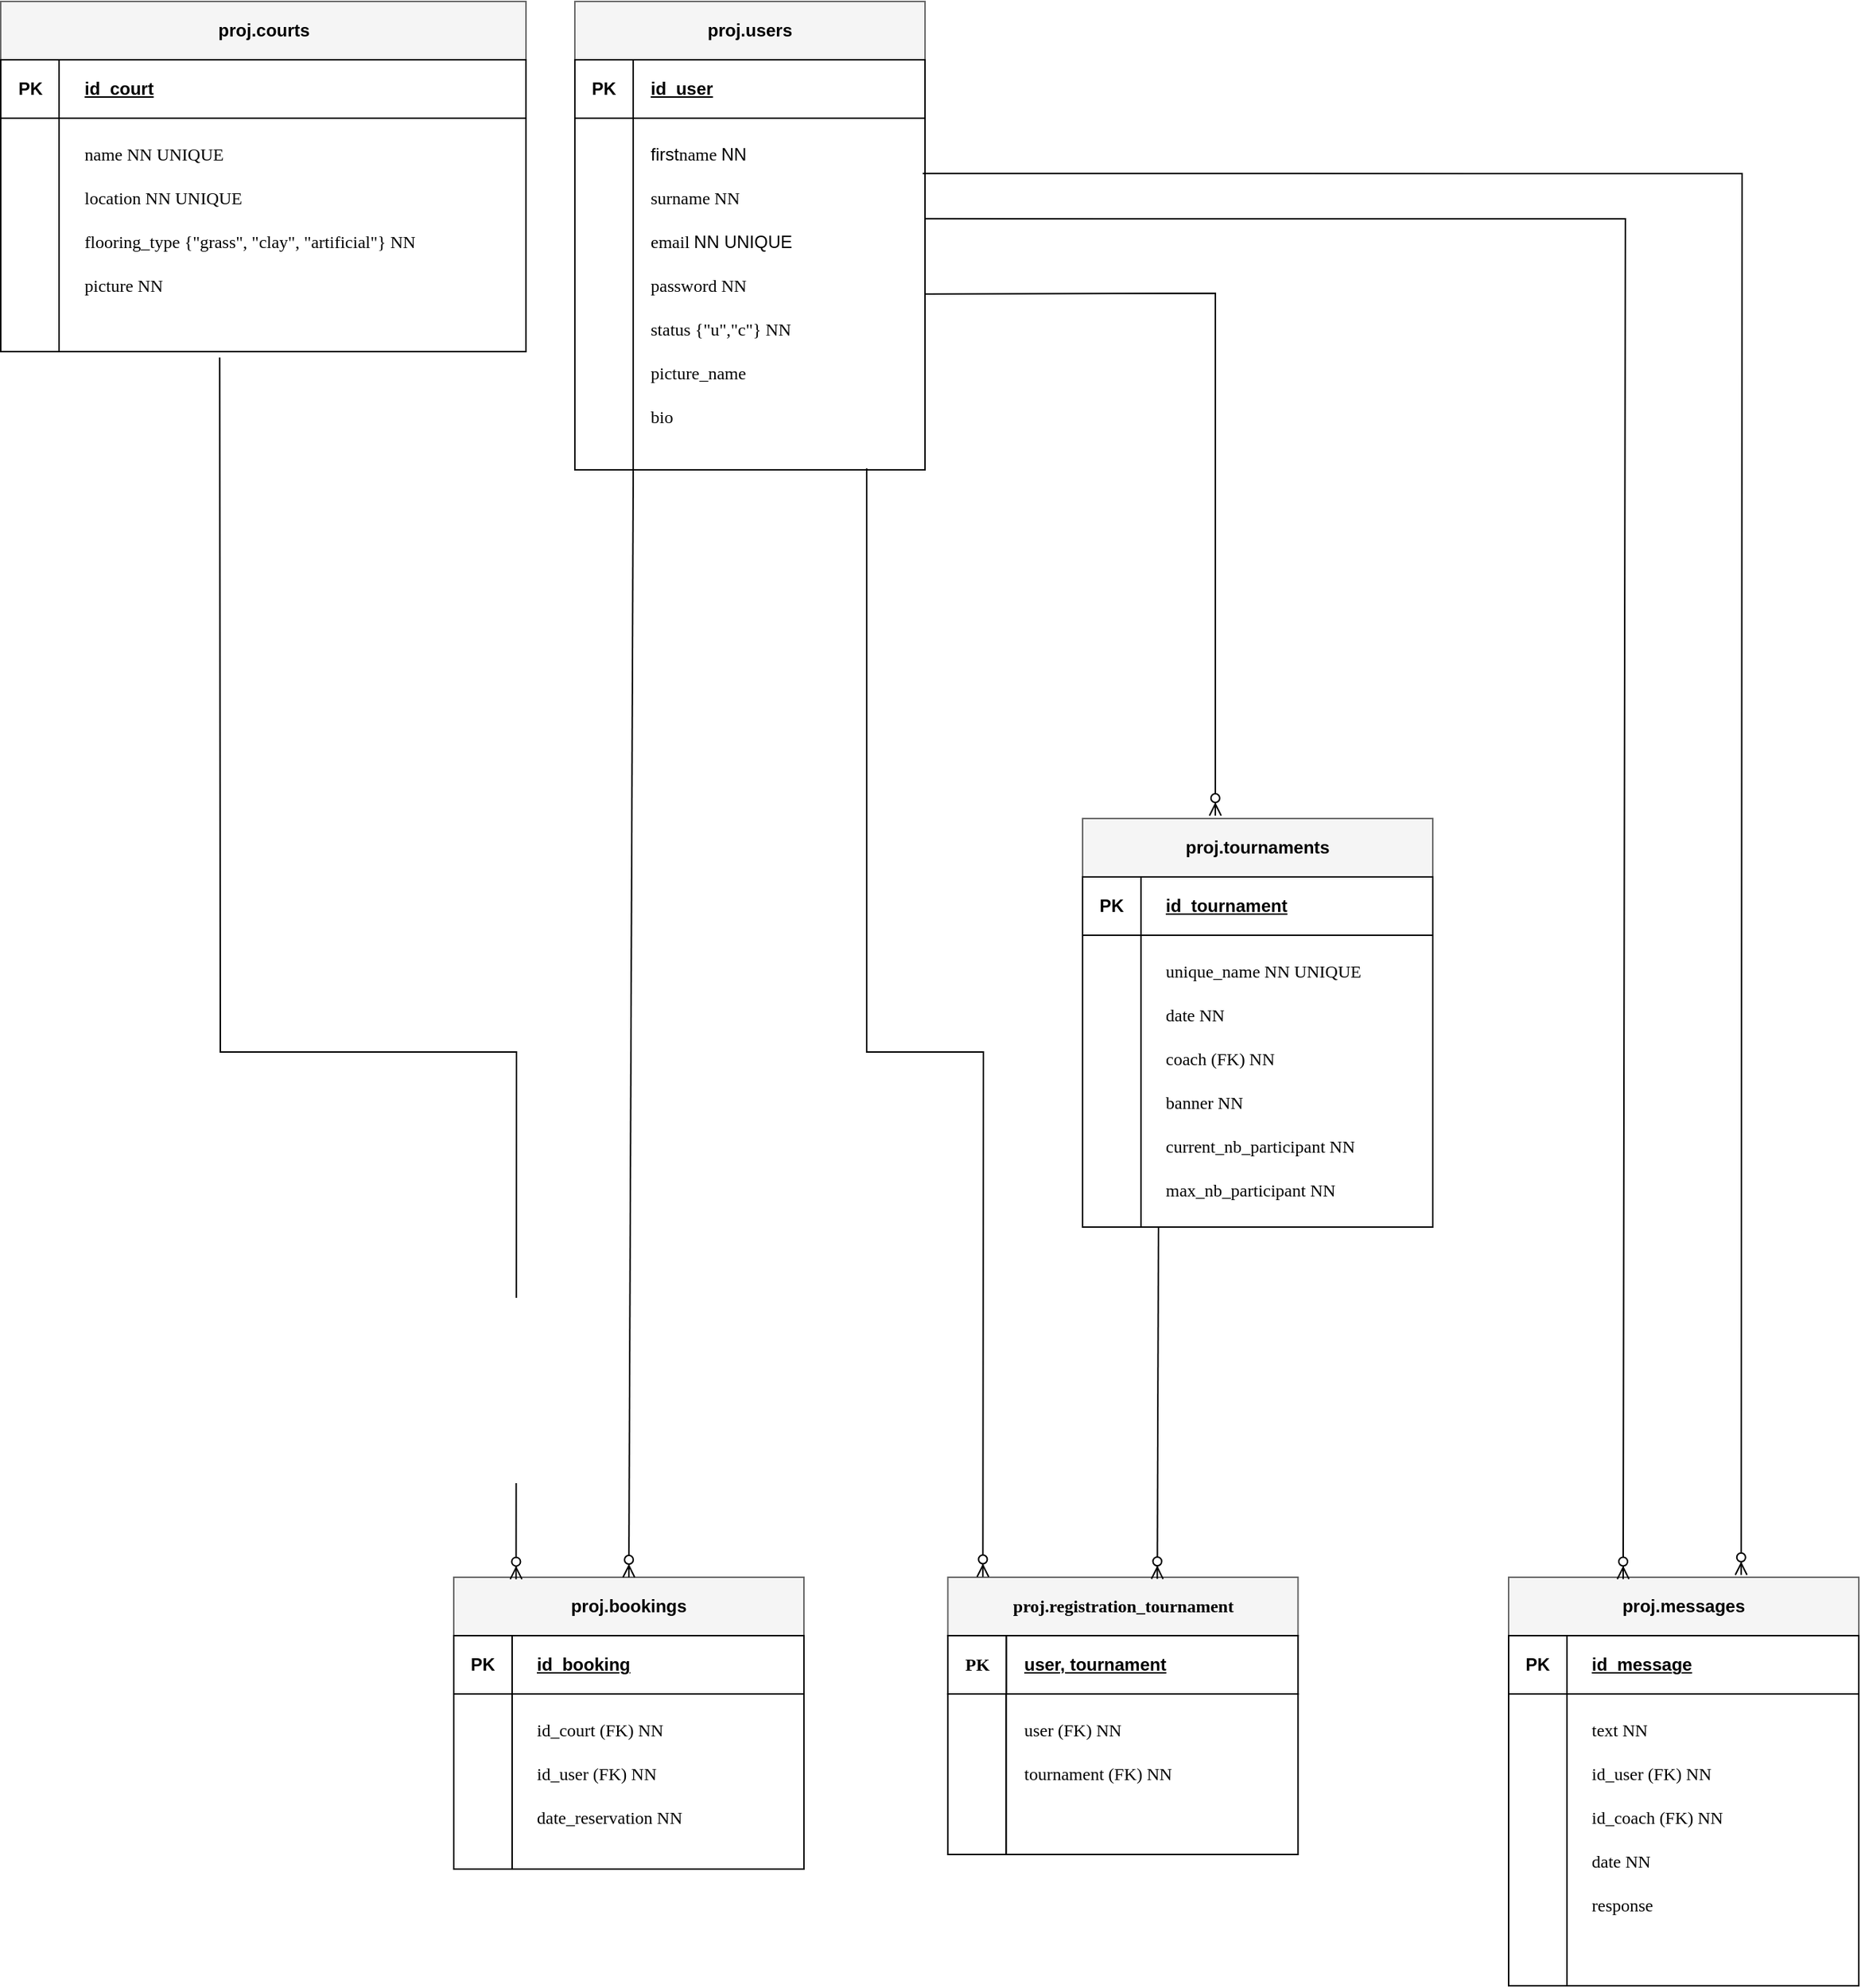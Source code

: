 <mxfile version="24.1.0" type="device">
  <diagram id="C5RBs43oDa-KdzZeNtuy" name="Page-1">
    <mxGraphModel dx="2876" dy="2286" grid="1" gridSize="10" guides="1" tooltips="1" connect="1" arrows="1" fold="1" page="1" pageScale="1" pageWidth="827" pageHeight="1169" math="0" shadow="0">
      <root>
        <mxCell id="WIyWlLk6GJQsqaUBKTNV-0" />
        <mxCell id="WIyWlLk6GJQsqaUBKTNV-1" parent="WIyWlLk6GJQsqaUBKTNV-0" />
        <mxCell id="-gnc18n2pd0LGO67LdCI-12" value="" style="group;fontFamily=Verdana;" parent="WIyWlLk6GJQsqaUBKTNV-1" vertex="1" connectable="0">
          <mxGeometry x="428" y="-560" width="240" height="280" as="geometry" />
        </mxCell>
        <mxCell id="-gnc18n2pd0LGO67LdCI-6" value="" style="rounded=0;whiteSpace=wrap;html=1;fillColor=#f5f5f5;fontColor=#333333;strokeColor=#666666;" parent="-gnc18n2pd0LGO67LdCI-12" vertex="1">
          <mxGeometry width="240" height="40" as="geometry" />
        </mxCell>
        <mxCell id="-gnc18n2pd0LGO67LdCI-7" value="" style="rounded=0;whiteSpace=wrap;html=1;" parent="-gnc18n2pd0LGO67LdCI-12" vertex="1">
          <mxGeometry x="40" y="40" width="200" height="40" as="geometry" />
        </mxCell>
        <mxCell id="-gnc18n2pd0LGO67LdCI-8" value="" style="rounded=0;whiteSpace=wrap;html=1;" parent="-gnc18n2pd0LGO67LdCI-12" vertex="1">
          <mxGeometry y="40" width="40" height="40" as="geometry" />
        </mxCell>
        <mxCell id="-gnc18n2pd0LGO67LdCI-9" value="" style="rounded=0;whiteSpace=wrap;html=1;" parent="-gnc18n2pd0LGO67LdCI-12" vertex="1">
          <mxGeometry y="80" width="40" height="200" as="geometry" />
        </mxCell>
        <mxCell id="-gnc18n2pd0LGO67LdCI-10" value="" style="rounded=0;whiteSpace=wrap;html=1;" parent="-gnc18n2pd0LGO67LdCI-12" vertex="1">
          <mxGeometry x="40" y="80" width="200" height="200" as="geometry" />
        </mxCell>
        <mxCell id="-gnc18n2pd0LGO67LdCI-11" value="&lt;b&gt;PK&lt;/b&gt;" style="text;strokeColor=none;align=center;fillColor=none;html=1;verticalAlign=middle;whiteSpace=wrap;rounded=0;" parent="-gnc18n2pd0LGO67LdCI-12" vertex="1">
          <mxGeometry y="40" width="40" height="40" as="geometry" />
        </mxCell>
        <mxCell id="-gnc18n2pd0LGO67LdCI-15" value="&lt;b&gt;id_tournament&lt;/b&gt;" style="text;strokeColor=none;align=left;fillColor=none;html=1;verticalAlign=middle;whiteSpace=wrap;rounded=0;fontStyle=4" parent="-gnc18n2pd0LGO67LdCI-12" vertex="1">
          <mxGeometry x="55.0" y="45" width="110.0" height="30" as="geometry" />
        </mxCell>
        <mxCell id="-gnc18n2pd0LGO67LdCI-16" value="unique_name NN UNIQUE" style="text;strokeColor=none;align=left;fillColor=none;html=1;verticalAlign=middle;whiteSpace=wrap;rounded=0;fontFamily=Verdana;" parent="-gnc18n2pd0LGO67LdCI-12" vertex="1">
          <mxGeometry x="55" y="90" width="175" height="30" as="geometry" />
        </mxCell>
        <mxCell id="-gnc18n2pd0LGO67LdCI-17" value="&lt;div align=&quot;left&quot;&gt;date NN&lt;/div&gt;" style="text;strokeColor=none;align=left;fillColor=none;html=1;verticalAlign=middle;whiteSpace=wrap;rounded=0;fontFamily=Verdana;" parent="-gnc18n2pd0LGO67LdCI-12" vertex="1">
          <mxGeometry x="55.0" y="120" width="110.0" height="30" as="geometry" />
        </mxCell>
        <mxCell id="-gnc18n2pd0LGO67LdCI-18" value="coach (FK) NN" style="text;strokeColor=none;align=left;fillColor=none;html=1;verticalAlign=middle;whiteSpace=wrap;rounded=0;fontFamily=Verdana;" parent="-gnc18n2pd0LGO67LdCI-12" vertex="1">
          <mxGeometry x="55.0" y="150" width="110.0" height="30" as="geometry" />
        </mxCell>
        <mxCell id="-gnc18n2pd0LGO67LdCI-14" value="&lt;b&gt;proj.tournaments&lt;/b&gt;" style="text;strokeColor=none;align=center;fillColor=none;html=1;verticalAlign=middle;whiteSpace=wrap;rounded=0;" parent="-gnc18n2pd0LGO67LdCI-12" vertex="1">
          <mxGeometry width="240" height="40" as="geometry" />
        </mxCell>
        <mxCell id="-gnc18n2pd0LGO67LdCI-22" value="banner NN" style="text;strokeColor=none;align=left;fillColor=none;html=1;verticalAlign=middle;whiteSpace=wrap;rounded=0;fontFamily=Verdana;" parent="-gnc18n2pd0LGO67LdCI-12" vertex="1">
          <mxGeometry x="55.0" y="180" width="110.0" height="30" as="geometry" />
        </mxCell>
        <mxCell id="-gnc18n2pd0LGO67LdCI-23" value="current_nb_participant NN" style="text;strokeColor=none;align=left;fillColor=none;html=1;verticalAlign=middle;whiteSpace=wrap;rounded=0;fontFamily=Verdana;" parent="-gnc18n2pd0LGO67LdCI-12" vertex="1">
          <mxGeometry x="55" y="210" width="175" height="30" as="geometry" />
        </mxCell>
        <mxCell id="-gnc18n2pd0LGO67LdCI-24" value="max_nb_participant NN" style="text;strokeColor=none;align=left;fillColor=none;html=1;verticalAlign=middle;whiteSpace=wrap;rounded=0;fontFamily=Verdana;" parent="-gnc18n2pd0LGO67LdCI-12" vertex="1">
          <mxGeometry x="55" y="240" width="175" height="30" as="geometry" />
        </mxCell>
        <mxCell id="-gnc18n2pd0LGO67LdCI-51" value="" style="group" parent="WIyWlLk6GJQsqaUBKTNV-1" vertex="1" connectable="0">
          <mxGeometry x="120" y="-1039" width="200" height="280" as="geometry" />
        </mxCell>
        <mxCell id="-gnc18n2pd0LGO67LdCI-59" value="" style="group" parent="-gnc18n2pd0LGO67LdCI-51" vertex="1" connectable="0">
          <mxGeometry width="200" height="280" as="geometry" />
        </mxCell>
        <mxCell id="-gnc18n2pd0LGO67LdCI-60" value="" style="group" parent="-gnc18n2pd0LGO67LdCI-59" vertex="1" connectable="0">
          <mxGeometry width="200" height="280" as="geometry" />
        </mxCell>
        <mxCell id="-gnc18n2pd0LGO67LdCI-29" value="" style="rounded=0;whiteSpace=wrap;html=1;" parent="-gnc18n2pd0LGO67LdCI-60" vertex="1">
          <mxGeometry x="-40" y="-1" width="40" height="241" as="geometry" />
        </mxCell>
        <mxCell id="-gnc18n2pd0LGO67LdCI-30" value="" style="rounded=0;whiteSpace=wrap;html=1;" parent="-gnc18n2pd0LGO67LdCI-60" vertex="1">
          <mxGeometry y="-1" width="200" height="241" as="geometry" />
        </mxCell>
        <mxCell id="-gnc18n2pd0LGO67LdCI-33" value="first&lt;font face=&quot;Verdana&quot;&gt;name &lt;/font&gt;NN" style="text;strokeColor=none;align=left;fillColor=none;html=1;verticalAlign=middle;whiteSpace=wrap;rounded=0;" parent="-gnc18n2pd0LGO67LdCI-60" vertex="1">
          <mxGeometry x="10" y="9" width="130" height="30" as="geometry" />
        </mxCell>
        <mxCell id="-gnc18n2pd0LGO67LdCI-34" value="&lt;div align=&quot;left&quot;&gt;&lt;font face=&quot;Verdana&quot;&gt;surname NN&lt;/font&gt;&lt;/div&gt;" style="text;strokeColor=none;align=left;fillColor=none;html=1;verticalAlign=middle;whiteSpace=wrap;rounded=0;" parent="-gnc18n2pd0LGO67LdCI-60" vertex="1">
          <mxGeometry x="10" y="39" width="100" height="30" as="geometry" />
        </mxCell>
        <mxCell id="-gnc18n2pd0LGO67LdCI-35" value="status {&quot;u&quot;,&quot;c&quot;} NN" style="text;strokeColor=none;align=left;fillColor=none;html=1;verticalAlign=middle;whiteSpace=wrap;rounded=0;fontFamily=Verdana;" parent="-gnc18n2pd0LGO67LdCI-60" vertex="1">
          <mxGeometry x="10" y="129" width="140" height="30" as="geometry" />
        </mxCell>
        <mxCell id="-gnc18n2pd0LGO67LdCI-37" value="picture_name " style="text;strokeColor=none;align=left;fillColor=none;html=1;verticalAlign=middle;whiteSpace=wrap;rounded=0;fontFamily=Verdana;" parent="-gnc18n2pd0LGO67LdCI-60" vertex="1">
          <mxGeometry x="10" y="159" width="110" height="30" as="geometry" />
        </mxCell>
        <mxCell id="-gnc18n2pd0LGO67LdCI-38" value="bio " style="text;strokeColor=none;align=left;fillColor=none;html=1;verticalAlign=middle;whiteSpace=wrap;rounded=0;fontFamily=Verdana;" parent="-gnc18n2pd0LGO67LdCI-60" vertex="1">
          <mxGeometry x="10" y="189" width="140" height="30" as="geometry" />
        </mxCell>
        <mxCell id="-gnc18n2pd0LGO67LdCI-48" value="&lt;font face=&quot;Verdana&quot;&gt;email &lt;/font&gt;NN UNIQUE" style="text;strokeColor=none;align=left;fillColor=none;html=1;verticalAlign=middle;whiteSpace=wrap;rounded=0;" parent="-gnc18n2pd0LGO67LdCI-60" vertex="1">
          <mxGeometry x="10" y="69" width="130" height="30" as="geometry" />
        </mxCell>
        <mxCell id="-gnc18n2pd0LGO67LdCI-49" value="&lt;div align=&quot;left&quot;&gt;&lt;font face=&quot;Verdana&quot;&gt;password NN&lt;/font&gt;&lt;/div&gt;" style="text;strokeColor=none;align=left;fillColor=none;html=1;verticalAlign=middle;whiteSpace=wrap;rounded=0;" parent="-gnc18n2pd0LGO67LdCI-60" vertex="1">
          <mxGeometry x="10" y="99" width="100" height="30" as="geometry" />
        </mxCell>
        <mxCell id="-gnc18n2pd0LGO67LdCI-61" value="" style="group" parent="WIyWlLk6GJQsqaUBKTNV-1" vertex="1" connectable="0">
          <mxGeometry x="80" y="-1120" width="240" height="80" as="geometry" />
        </mxCell>
        <mxCell id="-gnc18n2pd0LGO67LdCI-26" value="" style="rounded=0;whiteSpace=wrap;html=1;fillColor=#f5f5f5;fontColor=#333333;strokeColor=#666666;" parent="-gnc18n2pd0LGO67LdCI-61" vertex="1">
          <mxGeometry width="240" height="40" as="geometry" />
        </mxCell>
        <mxCell id="-gnc18n2pd0LGO67LdCI-36" value="&lt;b&gt;proj.users&lt;/b&gt;" style="text;strokeColor=none;align=center;fillColor=none;html=1;verticalAlign=middle;whiteSpace=wrap;rounded=0;" parent="-gnc18n2pd0LGO67LdCI-61" vertex="1">
          <mxGeometry width="240" height="40" as="geometry" />
        </mxCell>
        <mxCell id="-gnc18n2pd0LGO67LdCI-27" value="" style="rounded=0;whiteSpace=wrap;html=1;" parent="-gnc18n2pd0LGO67LdCI-61" vertex="1">
          <mxGeometry x="40" y="40" width="200" height="40" as="geometry" />
        </mxCell>
        <mxCell id="-gnc18n2pd0LGO67LdCI-32" value="&lt;b&gt;id_user&lt;/b&gt;" style="text;strokeColor=none;align=left;fillColor=none;html=1;verticalAlign=middle;whiteSpace=wrap;rounded=0;fontStyle=4" parent="-gnc18n2pd0LGO67LdCI-61" vertex="1">
          <mxGeometry x="50" y="45" width="100" height="30" as="geometry" />
        </mxCell>
        <mxCell id="-gnc18n2pd0LGO67LdCI-28" value="" style="rounded=0;whiteSpace=wrap;html=1;" parent="-gnc18n2pd0LGO67LdCI-61" vertex="1">
          <mxGeometry y="40" width="40" height="40" as="geometry" />
        </mxCell>
        <mxCell id="-gnc18n2pd0LGO67LdCI-31" value="&lt;b&gt;PK&lt;/b&gt;" style="text;strokeColor=none;align=center;fillColor=none;html=1;verticalAlign=middle;whiteSpace=wrap;rounded=0;" parent="-gnc18n2pd0LGO67LdCI-61" vertex="1">
          <mxGeometry y="40" width="40" height="40" as="geometry" />
        </mxCell>
        <mxCell id="3PNE6WmQYY1Y-yN5yuSF-0" value="" style="group;fontFamily=Verdana;" vertex="1" connectable="0" parent="WIyWlLk6GJQsqaUBKTNV-1">
          <mxGeometry x="720" y="-40" width="240" height="280" as="geometry" />
        </mxCell>
        <mxCell id="3PNE6WmQYY1Y-yN5yuSF-1" value="" style="rounded=0;whiteSpace=wrap;html=1;fillColor=#f5f5f5;fontColor=#333333;strokeColor=#666666;" vertex="1" parent="3PNE6WmQYY1Y-yN5yuSF-0">
          <mxGeometry width="240" height="40" as="geometry" />
        </mxCell>
        <mxCell id="3PNE6WmQYY1Y-yN5yuSF-2" value="" style="rounded=0;whiteSpace=wrap;html=1;" vertex="1" parent="3PNE6WmQYY1Y-yN5yuSF-0">
          <mxGeometry x="40" y="40" width="200" height="40" as="geometry" />
        </mxCell>
        <mxCell id="3PNE6WmQYY1Y-yN5yuSF-3" value="" style="rounded=0;whiteSpace=wrap;html=1;" vertex="1" parent="3PNE6WmQYY1Y-yN5yuSF-0">
          <mxGeometry y="40" width="40" height="40" as="geometry" />
        </mxCell>
        <mxCell id="3PNE6WmQYY1Y-yN5yuSF-4" value="" style="rounded=0;whiteSpace=wrap;html=1;" vertex="1" parent="3PNE6WmQYY1Y-yN5yuSF-0">
          <mxGeometry y="80" width="40" height="200" as="geometry" />
        </mxCell>
        <mxCell id="3PNE6WmQYY1Y-yN5yuSF-5" value="" style="rounded=0;whiteSpace=wrap;html=1;" vertex="1" parent="3PNE6WmQYY1Y-yN5yuSF-0">
          <mxGeometry x="40" y="80" width="200" height="200" as="geometry" />
        </mxCell>
        <mxCell id="3PNE6WmQYY1Y-yN5yuSF-6" value="&lt;b&gt;PK&lt;/b&gt;" style="text;strokeColor=none;align=center;fillColor=none;html=1;verticalAlign=middle;whiteSpace=wrap;rounded=0;" vertex="1" parent="3PNE6WmQYY1Y-yN5yuSF-0">
          <mxGeometry y="40" width="40" height="40" as="geometry" />
        </mxCell>
        <mxCell id="3PNE6WmQYY1Y-yN5yuSF-7" value="&lt;b&gt;id_message&lt;/b&gt;" style="text;strokeColor=none;align=left;fillColor=none;html=1;verticalAlign=middle;whiteSpace=wrap;rounded=0;fontStyle=4" vertex="1" parent="3PNE6WmQYY1Y-yN5yuSF-0">
          <mxGeometry x="55.0" y="45" width="110.0" height="30" as="geometry" />
        </mxCell>
        <mxCell id="3PNE6WmQYY1Y-yN5yuSF-8" value="text NN" style="text;strokeColor=none;align=left;fillColor=none;html=1;verticalAlign=middle;whiteSpace=wrap;rounded=0;fontFamily=Verdana;" vertex="1" parent="3PNE6WmQYY1Y-yN5yuSF-0">
          <mxGeometry x="55" y="90" width="175" height="30" as="geometry" />
        </mxCell>
        <mxCell id="3PNE6WmQYY1Y-yN5yuSF-9" value="id_user (FK) NN" style="text;strokeColor=none;align=left;fillColor=none;html=1;verticalAlign=middle;whiteSpace=wrap;rounded=0;fontFamily=Verdana;" vertex="1" parent="3PNE6WmQYY1Y-yN5yuSF-0">
          <mxGeometry x="55.0" y="120" width="110.0" height="30" as="geometry" />
        </mxCell>
        <mxCell id="3PNE6WmQYY1Y-yN5yuSF-10" value="id_coach (FK) NN" style="text;strokeColor=none;align=left;fillColor=none;html=1;verticalAlign=middle;whiteSpace=wrap;rounded=0;fontFamily=Verdana;" vertex="1" parent="3PNE6WmQYY1Y-yN5yuSF-0">
          <mxGeometry x="55.0" y="150" width="110.0" height="30" as="geometry" />
        </mxCell>
        <mxCell id="3PNE6WmQYY1Y-yN5yuSF-11" value="&lt;b&gt;proj.messages&lt;/b&gt;" style="text;strokeColor=none;align=center;fillColor=none;html=1;verticalAlign=middle;whiteSpace=wrap;rounded=0;" vertex="1" parent="3PNE6WmQYY1Y-yN5yuSF-0">
          <mxGeometry width="240" height="40" as="geometry" />
        </mxCell>
        <mxCell id="3PNE6WmQYY1Y-yN5yuSF-12" value="date NN" style="text;strokeColor=none;align=left;fillColor=none;html=1;verticalAlign=middle;whiteSpace=wrap;rounded=0;fontFamily=Verdana;" vertex="1" parent="3PNE6WmQYY1Y-yN5yuSF-0">
          <mxGeometry x="55.0" y="180" width="110.0" height="30" as="geometry" />
        </mxCell>
        <mxCell id="3PNE6WmQYY1Y-yN5yuSF-13" value="response" style="text;strokeColor=none;align=left;fillColor=none;html=1;verticalAlign=middle;whiteSpace=wrap;rounded=0;fontFamily=Verdana;" vertex="1" parent="3PNE6WmQYY1Y-yN5yuSF-0">
          <mxGeometry x="55" y="210" width="175" height="30" as="geometry" />
        </mxCell>
        <mxCell id="-gnc18n2pd0LGO67LdCI-53" value="" style="rounded=0;whiteSpace=wrap;html=1;fillColor=#f5f5f5;fontColor=#333333;strokeColor=#666666;" parent="WIyWlLk6GJQsqaUBKTNV-1" vertex="1">
          <mxGeometry x="335.66" y="-40" width="240" height="40" as="geometry" />
        </mxCell>
        <mxCell id="-gnc18n2pd0LGO67LdCI-54" value="" style="rounded=0;whiteSpace=wrap;html=1;" parent="WIyWlLk6GJQsqaUBKTNV-1" vertex="1">
          <mxGeometry x="375.66" width="200" height="40" as="geometry" />
        </mxCell>
        <mxCell id="-gnc18n2pd0LGO67LdCI-55" value="" style="rounded=0;whiteSpace=wrap;html=1;" parent="WIyWlLk6GJQsqaUBKTNV-1" vertex="1">
          <mxGeometry x="335.66" width="40" height="40" as="geometry" />
        </mxCell>
        <mxCell id="-gnc18n2pd0LGO67LdCI-56" value="" style="rounded=0;whiteSpace=wrap;html=1;" parent="WIyWlLk6GJQsqaUBKTNV-1" vertex="1">
          <mxGeometry x="335.66" y="40" width="40" height="110" as="geometry" />
        </mxCell>
        <mxCell id="-gnc18n2pd0LGO67LdCI-57" value="" style="rounded=0;whiteSpace=wrap;html=1;" parent="WIyWlLk6GJQsqaUBKTNV-1" vertex="1">
          <mxGeometry x="375.66" y="40" width="200" height="110" as="geometry" />
        </mxCell>
        <mxCell id="-gnc18n2pd0LGO67LdCI-58" value="PK" style="text;strokeColor=none;align=center;fillColor=none;html=1;verticalAlign=middle;whiteSpace=wrap;rounded=0;fontFamily=Verdana;fontStyle=1" parent="WIyWlLk6GJQsqaUBKTNV-1" vertex="1">
          <mxGeometry x="335.66" width="40" height="40" as="geometry" />
        </mxCell>
        <mxCell id="-gnc18n2pd0LGO67LdCI-71" value="proj.registration_tournament" style="text;strokeColor=none;align=center;fillColor=none;html=1;verticalAlign=middle;whiteSpace=wrap;rounded=0;fontStyle=1;fontFamily=Verdana;" parent="WIyWlLk6GJQsqaUBKTNV-1" vertex="1">
          <mxGeometry x="335.66" y="-40" width="240" height="40" as="geometry" />
        </mxCell>
        <mxCell id="-gnc18n2pd0LGO67LdCI-72" value="&lt;b&gt;user, tournament&lt;br&gt;&lt;/b&gt;" style="text;strokeColor=none;align=left;fillColor=none;html=1;verticalAlign=middle;whiteSpace=wrap;rounded=0;fontStyle=4" parent="WIyWlLk6GJQsqaUBKTNV-1" vertex="1">
          <mxGeometry x="385.66" y="5" width="190" height="30" as="geometry" />
        </mxCell>
        <mxCell id="-gnc18n2pd0LGO67LdCI-76" value="user (FK) NN" style="text;strokeColor=none;align=left;fillColor=none;html=1;verticalAlign=middle;whiteSpace=wrap;rounded=0;fontFamily=Verdana;" parent="WIyWlLk6GJQsqaUBKTNV-1" vertex="1">
          <mxGeometry x="385.66" y="50" width="170" height="30" as="geometry" />
        </mxCell>
        <mxCell id="-gnc18n2pd0LGO67LdCI-77" value="tournament (FK) NN" style="text;strokeColor=none;align=left;fillColor=none;html=1;verticalAlign=middle;whiteSpace=wrap;rounded=0;fontFamily=Verdana;" parent="WIyWlLk6GJQsqaUBKTNV-1" vertex="1">
          <mxGeometry x="385.66" y="80" width="170" height="30" as="geometry" />
        </mxCell>
        <mxCell id="3PNE6WmQYY1Y-yN5yuSF-21" value="" style="rounded=0;whiteSpace=wrap;html=1;fillColor=#f5f5f5;fontColor=#333333;strokeColor=#666666;" vertex="1" parent="WIyWlLk6GJQsqaUBKTNV-1">
          <mxGeometry x="-3" y="-40" width="240" height="40" as="geometry" />
        </mxCell>
        <mxCell id="3PNE6WmQYY1Y-yN5yuSF-22" value="" style="rounded=0;whiteSpace=wrap;html=1;" vertex="1" parent="WIyWlLk6GJQsqaUBKTNV-1">
          <mxGeometry x="37" width="200" height="40" as="geometry" />
        </mxCell>
        <mxCell id="3PNE6WmQYY1Y-yN5yuSF-23" value="" style="rounded=0;whiteSpace=wrap;html=1;" vertex="1" parent="WIyWlLk6GJQsqaUBKTNV-1">
          <mxGeometry x="-3" width="40" height="40" as="geometry" />
        </mxCell>
        <mxCell id="3PNE6WmQYY1Y-yN5yuSF-24" value="" style="rounded=0;whiteSpace=wrap;html=1;" vertex="1" parent="WIyWlLk6GJQsqaUBKTNV-1">
          <mxGeometry x="-3" y="40" width="40" height="120" as="geometry" />
        </mxCell>
        <mxCell id="3PNE6WmQYY1Y-yN5yuSF-25" value="" style="rounded=0;whiteSpace=wrap;html=1;" vertex="1" parent="WIyWlLk6GJQsqaUBKTNV-1">
          <mxGeometry x="37" y="40" width="200" height="120" as="geometry" />
        </mxCell>
        <mxCell id="3PNE6WmQYY1Y-yN5yuSF-26" value="&lt;b&gt;PK&lt;/b&gt;" style="text;strokeColor=none;align=center;fillColor=none;html=1;verticalAlign=middle;whiteSpace=wrap;rounded=0;" vertex="1" parent="WIyWlLk6GJQsqaUBKTNV-1">
          <mxGeometry x="-3" width="40" height="40" as="geometry" />
        </mxCell>
        <mxCell id="3PNE6WmQYY1Y-yN5yuSF-27" value="&lt;b&gt;id_booking&lt;/b&gt;" style="text;strokeColor=none;align=left;fillColor=none;html=1;verticalAlign=middle;whiteSpace=wrap;rounded=0;fontStyle=4" vertex="1" parent="WIyWlLk6GJQsqaUBKTNV-1">
          <mxGeometry x="52" y="5" width="110.0" height="30" as="geometry" />
        </mxCell>
        <mxCell id="3PNE6WmQYY1Y-yN5yuSF-28" value="id_court (FK) NN" style="text;strokeColor=none;align=left;fillColor=none;html=1;verticalAlign=middle;whiteSpace=wrap;rounded=0;fontFamily=Verdana;" vertex="1" parent="WIyWlLk6GJQsqaUBKTNV-1">
          <mxGeometry x="52" y="50" width="175" height="30" as="geometry" />
        </mxCell>
        <mxCell id="3PNE6WmQYY1Y-yN5yuSF-29" value="id_user (FK) NN" style="text;strokeColor=none;align=left;fillColor=none;html=1;verticalAlign=middle;whiteSpace=wrap;rounded=0;fontFamily=Verdana;" vertex="1" parent="WIyWlLk6GJQsqaUBKTNV-1">
          <mxGeometry x="52" y="80" width="110.0" height="30" as="geometry" />
        </mxCell>
        <mxCell id="3PNE6WmQYY1Y-yN5yuSF-30" value="date_reservation NN" style="text;strokeColor=none;align=left;fillColor=none;html=1;verticalAlign=middle;whiteSpace=wrap;rounded=0;fontFamily=Verdana;" vertex="1" parent="WIyWlLk6GJQsqaUBKTNV-1">
          <mxGeometry x="52" y="110" width="165" height="30" as="geometry" />
        </mxCell>
        <mxCell id="3PNE6WmQYY1Y-yN5yuSF-31" value="&lt;div&gt;&lt;b&gt;proj.bookings&lt;/b&gt;&lt;/div&gt;" style="text;strokeColor=none;align=center;fillColor=none;html=1;verticalAlign=middle;whiteSpace=wrap;rounded=0;" vertex="1" parent="WIyWlLk6GJQsqaUBKTNV-1">
          <mxGeometry x="-3" y="-40" width="240" height="40" as="geometry" />
        </mxCell>
        <mxCell id="3PNE6WmQYY1Y-yN5yuSF-41" value="" style="rounded=0;whiteSpace=wrap;html=1;fillColor=#f5f5f5;fontColor=#333333;strokeColor=#666666;" vertex="1" parent="WIyWlLk6GJQsqaUBKTNV-1">
          <mxGeometry x="-313.5" y="-1120" width="360" height="40" as="geometry" />
        </mxCell>
        <mxCell id="3PNE6WmQYY1Y-yN5yuSF-42" value="" style="rounded=0;whiteSpace=wrap;html=1;" vertex="1" parent="WIyWlLk6GJQsqaUBKTNV-1">
          <mxGeometry x="-273.5" y="-1080" width="320" height="40" as="geometry" />
        </mxCell>
        <mxCell id="3PNE6WmQYY1Y-yN5yuSF-43" value="" style="rounded=0;whiteSpace=wrap;html=1;" vertex="1" parent="WIyWlLk6GJQsqaUBKTNV-1">
          <mxGeometry x="-313.5" y="-1080" width="40" height="40" as="geometry" />
        </mxCell>
        <mxCell id="3PNE6WmQYY1Y-yN5yuSF-44" value="" style="rounded=0;whiteSpace=wrap;html=1;" vertex="1" parent="WIyWlLk6GJQsqaUBKTNV-1">
          <mxGeometry x="-313.5" y="-1040" width="40" height="160" as="geometry" />
        </mxCell>
        <mxCell id="3PNE6WmQYY1Y-yN5yuSF-45" value="" style="rounded=0;whiteSpace=wrap;html=1;" vertex="1" parent="WIyWlLk6GJQsqaUBKTNV-1">
          <mxGeometry x="-273.5" y="-1040" width="320" height="160" as="geometry" />
        </mxCell>
        <mxCell id="3PNE6WmQYY1Y-yN5yuSF-46" value="&lt;b&gt;PK&lt;/b&gt;" style="text;strokeColor=none;align=center;fillColor=none;html=1;verticalAlign=middle;whiteSpace=wrap;rounded=0;" vertex="1" parent="WIyWlLk6GJQsqaUBKTNV-1">
          <mxGeometry x="-313.5" y="-1080" width="40" height="40" as="geometry" />
        </mxCell>
        <mxCell id="3PNE6WmQYY1Y-yN5yuSF-47" value="&lt;b&gt;id_court&lt;/b&gt;" style="text;strokeColor=none;align=left;fillColor=none;html=1;verticalAlign=middle;whiteSpace=wrap;rounded=0;fontStyle=4" vertex="1" parent="WIyWlLk6GJQsqaUBKTNV-1">
          <mxGeometry x="-258.5" y="-1075" width="110.0" height="30" as="geometry" />
        </mxCell>
        <mxCell id="3PNE6WmQYY1Y-yN5yuSF-48" value="name NN UNIQUE" style="text;strokeColor=none;align=left;fillColor=none;html=1;verticalAlign=middle;whiteSpace=wrap;rounded=0;fontFamily=Verdana;" vertex="1" parent="WIyWlLk6GJQsqaUBKTNV-1">
          <mxGeometry x="-258.5" y="-1030" width="175" height="30" as="geometry" />
        </mxCell>
        <mxCell id="3PNE6WmQYY1Y-yN5yuSF-49" value="location NN UNIQUE" style="text;strokeColor=none;align=left;fillColor=none;html=1;verticalAlign=middle;whiteSpace=wrap;rounded=0;fontFamily=Verdana;" vertex="1" parent="WIyWlLk6GJQsqaUBKTNV-1">
          <mxGeometry x="-258.5" y="-1000" width="145" height="30" as="geometry" />
        </mxCell>
        <mxCell id="3PNE6WmQYY1Y-yN5yuSF-50" value="flooring_type {&quot;grass&quot;, &quot;clay&quot;, &quot;artificial&quot;} NN" style="text;strokeColor=none;align=left;fillColor=none;html=1;verticalAlign=middle;whiteSpace=wrap;rounded=0;fontFamily=Verdana;" vertex="1" parent="WIyWlLk6GJQsqaUBKTNV-1">
          <mxGeometry x="-258.5" y="-970" width="305" height="30" as="geometry" />
        </mxCell>
        <mxCell id="3PNE6WmQYY1Y-yN5yuSF-51" value="&lt;b&gt;proj.courts&lt;/b&gt;" style="text;strokeColor=none;align=center;fillColor=none;html=1;verticalAlign=middle;whiteSpace=wrap;rounded=0;" vertex="1" parent="WIyWlLk6GJQsqaUBKTNV-1">
          <mxGeometry x="-313.5" y="-1120" width="360" height="40" as="geometry" />
        </mxCell>
        <mxCell id="3PNE6WmQYY1Y-yN5yuSF-52" value="picture NN" style="text;strokeColor=none;align=left;fillColor=none;html=1;verticalAlign=middle;whiteSpace=wrap;rounded=0;fontFamily=Verdana;" vertex="1" parent="WIyWlLk6GJQsqaUBKTNV-1">
          <mxGeometry x="-258.5" y="-940" width="110.0" height="30" as="geometry" />
        </mxCell>
        <mxCell id="3PNE6WmQYY1Y-yN5yuSF-64" value="" style="fontSize=12;html=1;endArrow=ERzeroToMany;endFill=1;rounded=0;exitX=0.344;exitY=1.025;exitDx=0;exitDy=0;exitPerimeter=0;entryX=0.178;entryY=0.033;entryDx=0;entryDy=0;entryPerimeter=0;" edge="1" parent="WIyWlLk6GJQsqaUBKTNV-1" source="3PNE6WmQYY1Y-yN5yuSF-45" target="3PNE6WmQYY1Y-yN5yuSF-31">
          <mxGeometry width="100" height="100" relative="1" as="geometry">
            <mxPoint x="-180" y="-750" as="sourcePoint" />
            <mxPoint x="90" y="-90" as="targetPoint" />
            <Array as="points">
              <mxPoint x="-163" y="-400" />
              <mxPoint x="40" y="-400" />
            </Array>
          </mxGeometry>
        </mxCell>
        <mxCell id="3PNE6WmQYY1Y-yN5yuSF-66" value="" style="fontSize=12;html=1;endArrow=ERzeroToMany;endFill=1;rounded=0;entryX=0.5;entryY=0;entryDx=0;entryDy=0;exitX=0;exitY=1;exitDx=0;exitDy=0;" edge="1" parent="WIyWlLk6GJQsqaUBKTNV-1" source="-gnc18n2pd0LGO67LdCI-30" target="3PNE6WmQYY1Y-yN5yuSF-31">
          <mxGeometry width="100" height="100" relative="1" as="geometry">
            <mxPoint x="120" y="-760" as="sourcePoint" />
            <mxPoint x="167" y="-560" as="targetPoint" />
          </mxGeometry>
        </mxCell>
        <mxCell id="3PNE6WmQYY1Y-yN5yuSF-67" value="" style="fontSize=12;html=1;endArrow=ERzeroToMany;endFill=1;rounded=0;entryX=0.327;entryY=0.031;entryDx=0;entryDy=0;entryPerimeter=0;exitX=1;exitY=0.286;exitDx=0;exitDy=0;exitPerimeter=0;" edge="1" parent="WIyWlLk6GJQsqaUBKTNV-1" source="-gnc18n2pd0LGO67LdCI-30" target="3PNE6WmQYY1Y-yN5yuSF-11">
          <mxGeometry width="100" height="100" relative="1" as="geometry">
            <mxPoint x="980" y="-440" as="sourcePoint" />
            <mxPoint x="1080" y="-540" as="targetPoint" />
            <Array as="points">
              <mxPoint x="800" y="-971" />
            </Array>
          </mxGeometry>
        </mxCell>
        <mxCell id="3PNE6WmQYY1Y-yN5yuSF-68" value="" style="fontSize=12;html=1;endArrow=ERzeroToMany;endFill=1;rounded=0;entryX=0.664;entryY=-0.04;entryDx=0;entryDy=0;entryPerimeter=0;exitX=0.992;exitY=0.157;exitDx=0;exitDy=0;exitPerimeter=0;" edge="1" parent="WIyWlLk6GJQsqaUBKTNV-1" source="-gnc18n2pd0LGO67LdCI-30" target="3PNE6WmQYY1Y-yN5yuSF-11">
          <mxGeometry width="100" height="100" relative="1" as="geometry">
            <mxPoint x="990" y="-430" as="sourcePoint" />
            <mxPoint x="870" y="-80" as="targetPoint" />
            <Array as="points">
              <mxPoint x="880" y="-1002" />
            </Array>
          </mxGeometry>
        </mxCell>
        <mxCell id="3PNE6WmQYY1Y-yN5yuSF-69" value="" style="fontSize=12;html=1;endArrow=ERzeroToMany;endFill=1;rounded=0;entryX=0.379;entryY=-0.05;entryDx=0;entryDy=0;entryPerimeter=0;exitX=1;exitY=0.5;exitDx=0;exitDy=0;" edge="1" parent="WIyWlLk6GJQsqaUBKTNV-1" source="-gnc18n2pd0LGO67LdCI-30" target="-gnc18n2pd0LGO67LdCI-14">
          <mxGeometry width="100" height="100" relative="1" as="geometry">
            <mxPoint x="532.79" y="-700" as="sourcePoint" />
            <mxPoint x="632.79" y="-800" as="targetPoint" />
            <Array as="points">
              <mxPoint x="519" y="-920" />
            </Array>
          </mxGeometry>
        </mxCell>
        <mxCell id="3PNE6WmQYY1Y-yN5yuSF-70" value="" style="fontSize=12;html=1;endArrow=ERzeroToMany;endFill=1;rounded=0;entryX=0.598;entryY=0.029;entryDx=0;entryDy=0;entryPerimeter=0;" edge="1" parent="WIyWlLk6GJQsqaUBKTNV-1" target="-gnc18n2pd0LGO67LdCI-71">
          <mxGeometry width="100" height="100" relative="1" as="geometry">
            <mxPoint x="480" y="-280" as="sourcePoint" />
            <mxPoint x="650" y="40" as="targetPoint" />
          </mxGeometry>
        </mxCell>
        <mxCell id="3PNE6WmQYY1Y-yN5yuSF-72" value="" style="fontSize=12;html=1;endArrow=ERzeroToMany;endFill=1;rounded=0;entryX=0.1;entryY=-0.007;entryDx=0;entryDy=0;entryPerimeter=0;" edge="1" parent="WIyWlLk6GJQsqaUBKTNV-1" target="-gnc18n2pd0LGO67LdCI-71">
          <mxGeometry width="100" height="100" relative="1" as="geometry">
            <mxPoint x="280" y="-800" as="sourcePoint" />
            <mxPoint x="800" y="-440" as="targetPoint" />
            <Array as="points">
              <mxPoint x="280" y="-400" />
              <mxPoint x="360" y="-400" />
            </Array>
          </mxGeometry>
        </mxCell>
      </root>
    </mxGraphModel>
  </diagram>
</mxfile>
